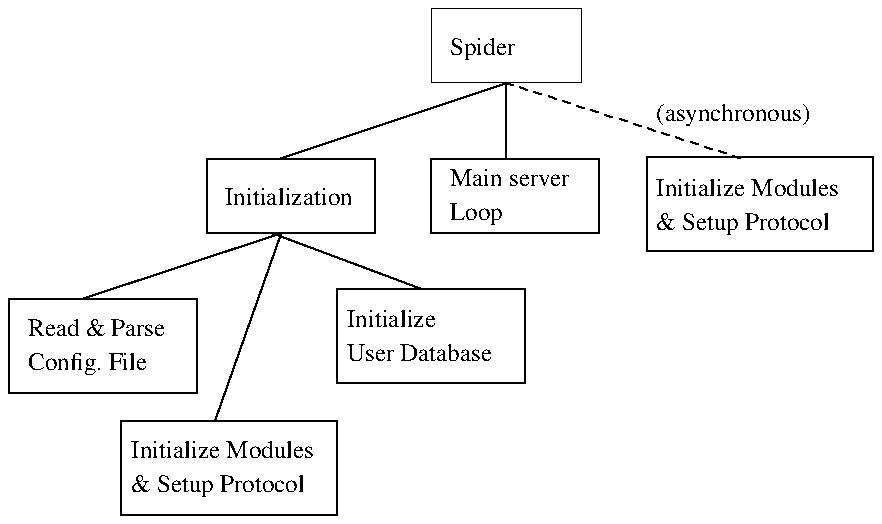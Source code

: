 .PS
.ps 8
box with .sw at (2.24,9.76) width 0.75 height 0.37
"\s9\fRSpider\fP" at 2.334,9.925 ljust
line from 0.506,8.681 to 1.491,9.009
line from 1.162,8.072 to 1.491,9.009
line from 2.194,8.728 to 1.444,9.009
line from 1.491,9.384 to 2.616,9.759
line from 2.616,9.384 to 2.616,9.384
line from 2.616,9.384 to 2.616,9.759
dashwid = 0.037i
line dashed from 3.787,9.384 to 2.616,9.759
box with .sw at (0.13,8.21) width 0.94 height 0.47
box with .sw at (0.69,7.60) width 1.08 height 0.47
box with .sw at (1.77,8.26) width 0.94 height 0.47
box with .sw at (2.24,9.01) width 0.84 height 0.37
box with .sw at (3.32,8.92) width 1.13 height 0.47
box with .sw at (1.12,9.01) width 0.84 height 0.37
"\s9\fR(asynchronous)\fP" at 3.366,9.597 ljust
"\s9\fRInitialize Modules\fP" at 3.366,9.222 ljust
"\s9\fR& Setup Protocol\fP" at 3.366,9.053 ljust
"\s9\fRMain server\fP" at 2.334,9.269 ljust
"\s9\fRLoop\fP" at 2.334,9.100 ljust
"\s9\fRInitialization\fP" at 1.209,9.175 ljust
"\s9\fRInitialize\fP" at 1.819,8.566 ljust
"\s9\fRUser Database\fP" at 1.819,8.397 ljust
"\s9\fRInitialize Modules\fP" at 0.741,7.909 ljust
"\s9\fR& Setup Protocol\fP" at 0.741,7.741 ljust
"\s9\fRRead & Parse\fP" at 0.225,8.519 ljust
"\s9\fRConfig. File\fP" at 0.225,8.350 ljust
.PE
